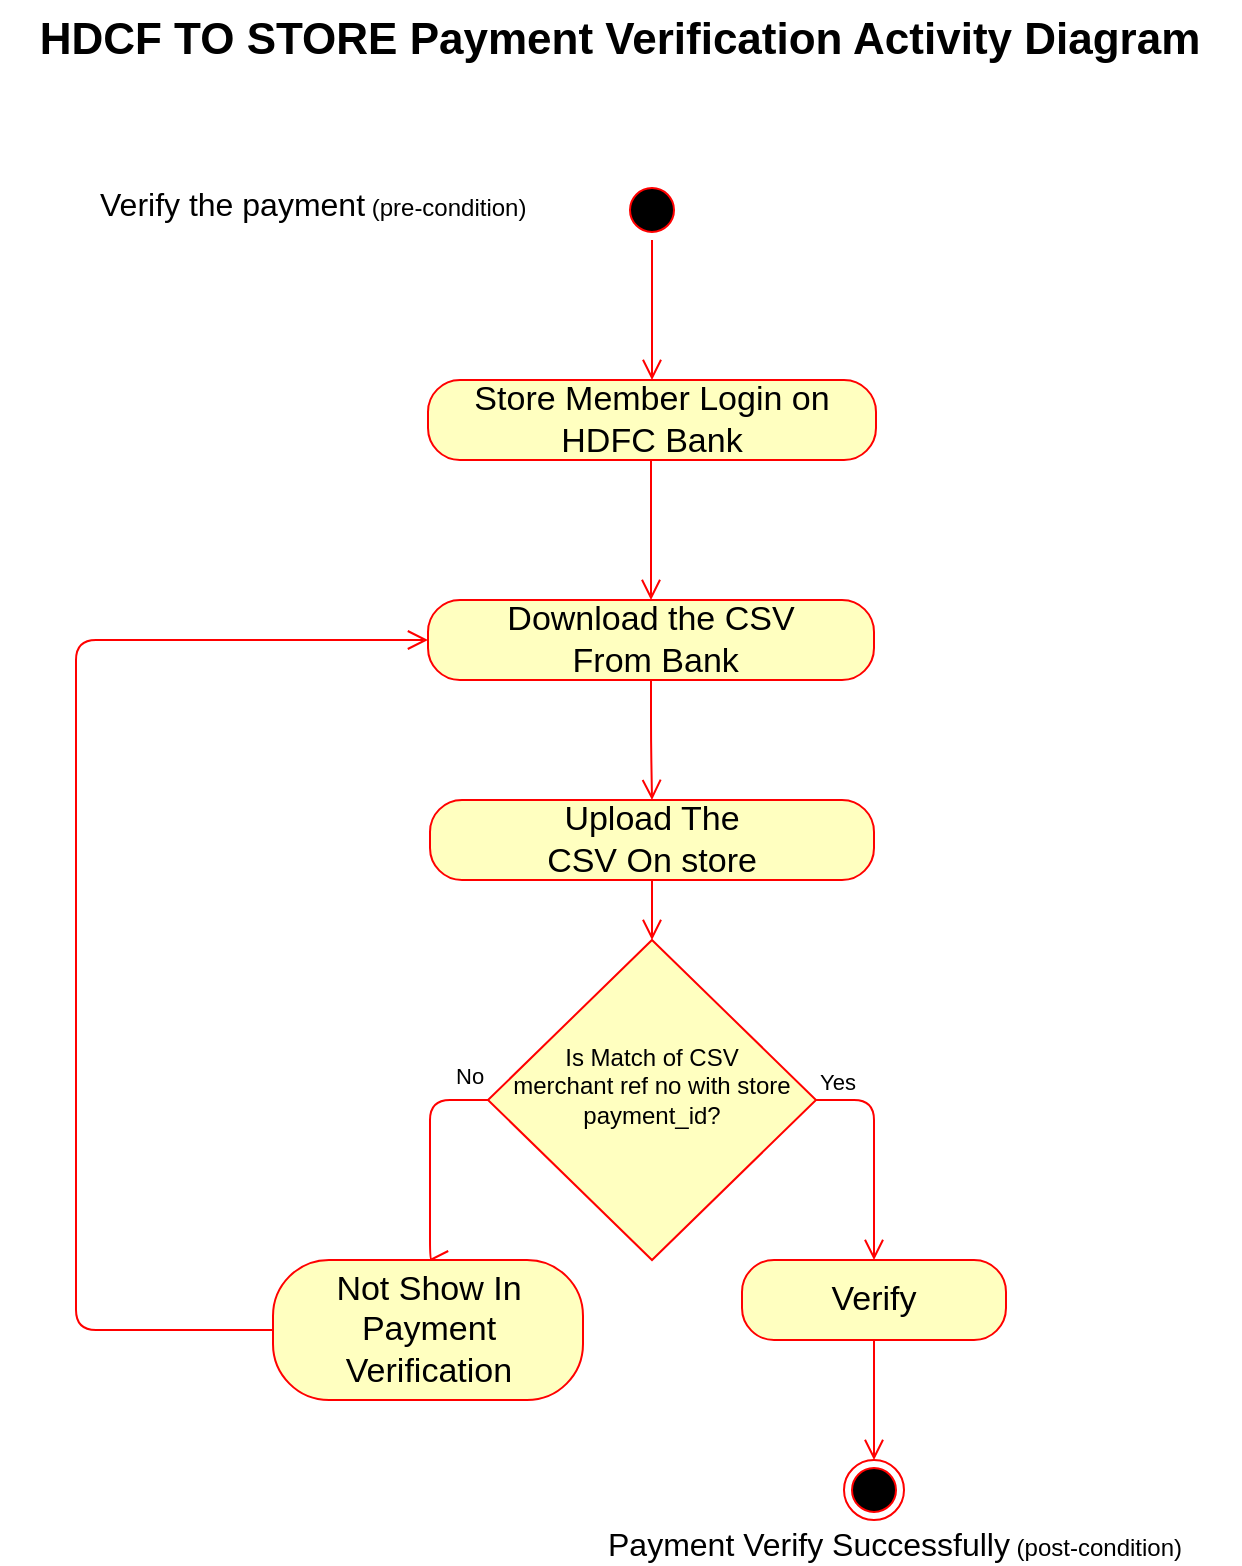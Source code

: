 <mxfile version="12.2.9" type="device" pages="1"><diagram id="ZrCbftF4zvwuk4yyG3M7" name="Page-1"><mxGraphModel dx="1031" dy="582" grid="1" gridSize="10" guides="1" tooltips="1" connect="1" arrows="1" fold="1" page="1" pageScale="1" pageWidth="827" pageHeight="1169" math="0" shadow="0"><root><mxCell id="0"/><mxCell id="1" parent="0"/><mxCell id="A9vqlSCu1w1jsfs7nS4A-23" value="&lt;b&gt;HDCF TO STORE Payment Verification Activity Diagram&lt;/b&gt;" style="text;html=1;strokeColor=none;fillColor=none;align=center;verticalAlign=middle;whiteSpace=wrap;rounded=0;fontSize=22;" parent="1" vertex="1"><mxGeometry x="102" y="20" width="620" height="40" as="geometry"/></mxCell><mxCell id="A9vqlSCu1w1jsfs7nS4A-1" value="" style="ellipse;html=1;shape=startState;fillColor=#000000;strokeColor=#ff0000;" parent="1" vertex="1"><mxGeometry x="413" y="110" width="30" height="30" as="geometry"/></mxCell><mxCell id="A9vqlSCu1w1jsfs7nS4A-3" value="&lt;font style=&quot;font-size: 17px&quot;&gt;Store Member Login on &lt;br&gt;HDFC Bank&lt;/font&gt;" style="rounded=1;whiteSpace=wrap;html=1;arcSize=40;fontColor=#000000;fillColor=#ffffc0;strokeColor=#ff0000;" parent="1" vertex="1"><mxGeometry x="316" y="210" width="224" height="40" as="geometry"/></mxCell><mxCell id="A9vqlSCu1w1jsfs7nS4A-5" value="" style="edgeStyle=orthogonalEdgeStyle;html=1;verticalAlign=bottom;endArrow=open;endSize=8;strokeColor=#ff0000;" parent="1" source="A9vqlSCu1w1jsfs7nS4A-1" target="A9vqlSCu1w1jsfs7nS4A-3" edge="1"><mxGeometry relative="1" as="geometry"><mxPoint x="427" y="210" as="targetPoint"/><mxPoint x="427" y="150" as="sourcePoint"/></mxGeometry></mxCell><mxCell id="A9vqlSCu1w1jsfs7nS4A-6" value="&lt;font style=&quot;font-size: 17px&quot;&gt;Download the CSV&lt;br&gt;&amp;nbsp;From Bank&lt;/font&gt;" style="rounded=1;whiteSpace=wrap;html=1;arcSize=40;fontColor=#000000;fillColor=#ffffc0;strokeColor=#ff0000;" parent="1" vertex="1"><mxGeometry x="316" y="320" width="223" height="40" as="geometry"/></mxCell><mxCell id="A9vqlSCu1w1jsfs7nS4A-4" value="" style="edgeStyle=orthogonalEdgeStyle;html=1;verticalAlign=bottom;endArrow=open;endSize=8;strokeColor=#ff0000;entryX=0.5;entryY=0;entryDx=0;entryDy=0;" parent="1" source="A9vqlSCu1w1jsfs7nS4A-3" target="A9vqlSCu1w1jsfs7nS4A-6" edge="1"><mxGeometry relative="1" as="geometry"><mxPoint x="428" y="320" as="targetPoint"/><Array as="points"><mxPoint x="428" y="285"/></Array></mxGeometry></mxCell><mxCell id="A9vqlSCu1w1jsfs7nS4A-7" value="" style="edgeStyle=orthogonalEdgeStyle;html=1;verticalAlign=bottom;endArrow=open;endSize=8;strokeColor=#ff0000;entryX=0.5;entryY=0;entryDx=0;entryDy=0;" parent="1" source="A9vqlSCu1w1jsfs7nS4A-6" target="A9vqlSCu1w1jsfs7nS4A-8" edge="1"><mxGeometry relative="1" as="geometry"><mxPoint x="427" y="420" as="targetPoint"/></mxGeometry></mxCell><mxCell id="A9vqlSCu1w1jsfs7nS4A-8" value="&lt;font style=&quot;font-size: 17px&quot;&gt;Upload The &lt;br&gt;CSV On store&lt;/font&gt;" style="rounded=1;whiteSpace=wrap;html=1;arcSize=40;fontColor=#000000;fillColor=#ffffc0;strokeColor=#ff0000;" parent="1" vertex="1"><mxGeometry x="317" y="420" width="222" height="40" as="geometry"/></mxCell><mxCell id="A9vqlSCu1w1jsfs7nS4A-9" value="" style="edgeStyle=orthogonalEdgeStyle;html=1;verticalAlign=bottom;endArrow=open;endSize=8;strokeColor=#ff0000;entryX=0.5;entryY=0;entryDx=0;entryDy=0;" parent="1" source="A9vqlSCu1w1jsfs7nS4A-8" target="A9vqlSCu1w1jsfs7nS4A-14" edge="1"><mxGeometry relative="1" as="geometry"><mxPoint x="427" y="520" as="targetPoint"/></mxGeometry></mxCell><mxCell id="A9vqlSCu1w1jsfs7nS4A-14" value="&lt;div&gt;Is Match of CSV&lt;/div&gt;&lt;div&gt;merchant ref no with store payment_id?&lt;br&gt;&lt;/div&gt;&lt;div&gt;&lt;br&gt;&lt;/div&gt;" style="rhombus;whiteSpace=wrap;html=1;fillColor=#ffffc0;strokeColor=#ff0000;" parent="1" vertex="1"><mxGeometry x="346" y="490" width="164" height="160" as="geometry"/></mxCell><mxCell id="A9vqlSCu1w1jsfs7nS4A-15" value="Yes" style="edgeStyle=orthogonalEdgeStyle;html=1;align=left;verticalAlign=bottom;endArrow=open;endSize=8;strokeColor=#ff0000;exitX=1;exitY=0.5;exitDx=0;exitDy=0;entryX=0.5;entryY=0;entryDx=0;entryDy=0;" parent="1" source="A9vqlSCu1w1jsfs7nS4A-14" target="A9vqlSCu1w1jsfs7nS4A-17" edge="1"><mxGeometry x="-0.468" y="-29" relative="1" as="geometry"><mxPoint x="539" y="650" as="targetPoint"/><Array as="points"><mxPoint x="539" y="570"/></Array><mxPoint as="offset"/></mxGeometry></mxCell><mxCell id="A9vqlSCu1w1jsfs7nS4A-16" value="No" style="edgeStyle=orthogonalEdgeStyle;html=1;align=left;verticalAlign=top;endArrow=open;endSize=8;strokeColor=#ff0000;exitX=0;exitY=0.5;exitDx=0;exitDy=0;jumpSize=6;entryX=0.5;entryY=1;entryDx=0;entryDy=0;" parent="1" source="A9vqlSCu1w1jsfs7nS4A-14" target="A9vqlSCu1w1jsfs7nS4A-20" edge="1"><mxGeometry x="-0.676" y="-25" relative="1" as="geometry"><mxPoint x="317" y="660" as="targetPoint"/><Array as="points"><mxPoint x="317" y="570"/></Array><mxPoint as="offset"/></mxGeometry></mxCell><mxCell id="A9vqlSCu1w1jsfs7nS4A-17" value="&lt;span style=&quot;font-size: 17px&quot;&gt;Verify&lt;/span&gt;" style="rounded=1;whiteSpace=wrap;html=1;arcSize=40;fontColor=#000000;fillColor=#ffffc0;strokeColor=#ff0000;" parent="1" vertex="1"><mxGeometry x="473" y="650" width="132" height="40" as="geometry"/></mxCell><mxCell id="A9vqlSCu1w1jsfs7nS4A-18" value="" style="ellipse;html=1;shape=endState;fillColor=#000000;strokeColor=#ff0000;" parent="1" vertex="1"><mxGeometry x="524" y="750" width="30" height="30" as="geometry"/></mxCell><mxCell id="A9vqlSCu1w1jsfs7nS4A-19" value="" style="edgeStyle=orthogonalEdgeStyle;html=1;verticalAlign=bottom;endArrow=open;endSize=8;strokeColor=#ff0000;exitX=0.5;exitY=1;exitDx=0;exitDy=0;entryX=0.5;entryY=0;entryDx=0;entryDy=0;" parent="1" source="A9vqlSCu1w1jsfs7nS4A-17" target="A9vqlSCu1w1jsfs7nS4A-18" edge="1"><mxGeometry relative="1" as="geometry"><mxPoint x="539" y="750" as="targetPoint"/><mxPoint x="539" y="700" as="sourcePoint"/><Array as="points"/></mxGeometry></mxCell><mxCell id="A9vqlSCu1w1jsfs7nS4A-20" value="&lt;span style=&quot;font-size: 17px&quot;&gt;Not Show In Payment Verification&lt;/span&gt;" style="rounded=1;whiteSpace=wrap;html=1;arcSize=40;fontColor=#000000;fillColor=#ffffc0;strokeColor=#ff0000;direction=west;" parent="1" vertex="1"><mxGeometry x="238.5" y="650" width="155" height="70" as="geometry"/></mxCell><mxCell id="A9vqlSCu1w1jsfs7nS4A-22" value="" style="edgeStyle=orthogonalEdgeStyle;html=1;verticalAlign=bottom;endArrow=open;endSize=8;strokeColor=#ff0000;entryX=0;entryY=0.5;entryDx=0;entryDy=0;exitX=1;exitY=0.5;exitDx=0;exitDy=0;" parent="1" source="A9vqlSCu1w1jsfs7nS4A-20" target="A9vqlSCu1w1jsfs7nS4A-6" edge="1"><mxGeometry relative="1" as="geometry"><mxPoint x="138.765" y="630.118" as="targetPoint"/><mxPoint x="138.765" y="570.0" as="sourcePoint"/><Array as="points"><mxPoint x="140" y="685"/><mxPoint x="140" y="340"/></Array></mxGeometry></mxCell><mxCell id="A9vqlSCu1w1jsfs7nS4A-24" value="&lt;font style=&quot;font-size: 16px&quot;&gt;Verify the payment&lt;/font&gt; (pre-condition)" style="text;html=1;resizable=0;points=[];autosize=1;align=left;verticalAlign=top;spacingTop=-4;" parent="1" vertex="1"><mxGeometry x="150" y="110" width="230" height="20" as="geometry"/></mxCell><mxCell id="A9vqlSCu1w1jsfs7nS4A-26" value="&lt;font style=&quot;font-size: 16px&quot;&gt;Payment Verify Successfully&lt;/font&gt; (post-condition)" style="text;html=1;resizable=0;points=[];autosize=1;align=left;verticalAlign=top;spacingTop=-4;" parent="1" vertex="1"><mxGeometry x="404" y="780" width="300" height="20" as="geometry"/></mxCell></root></mxGraphModel></diagram></mxfile>